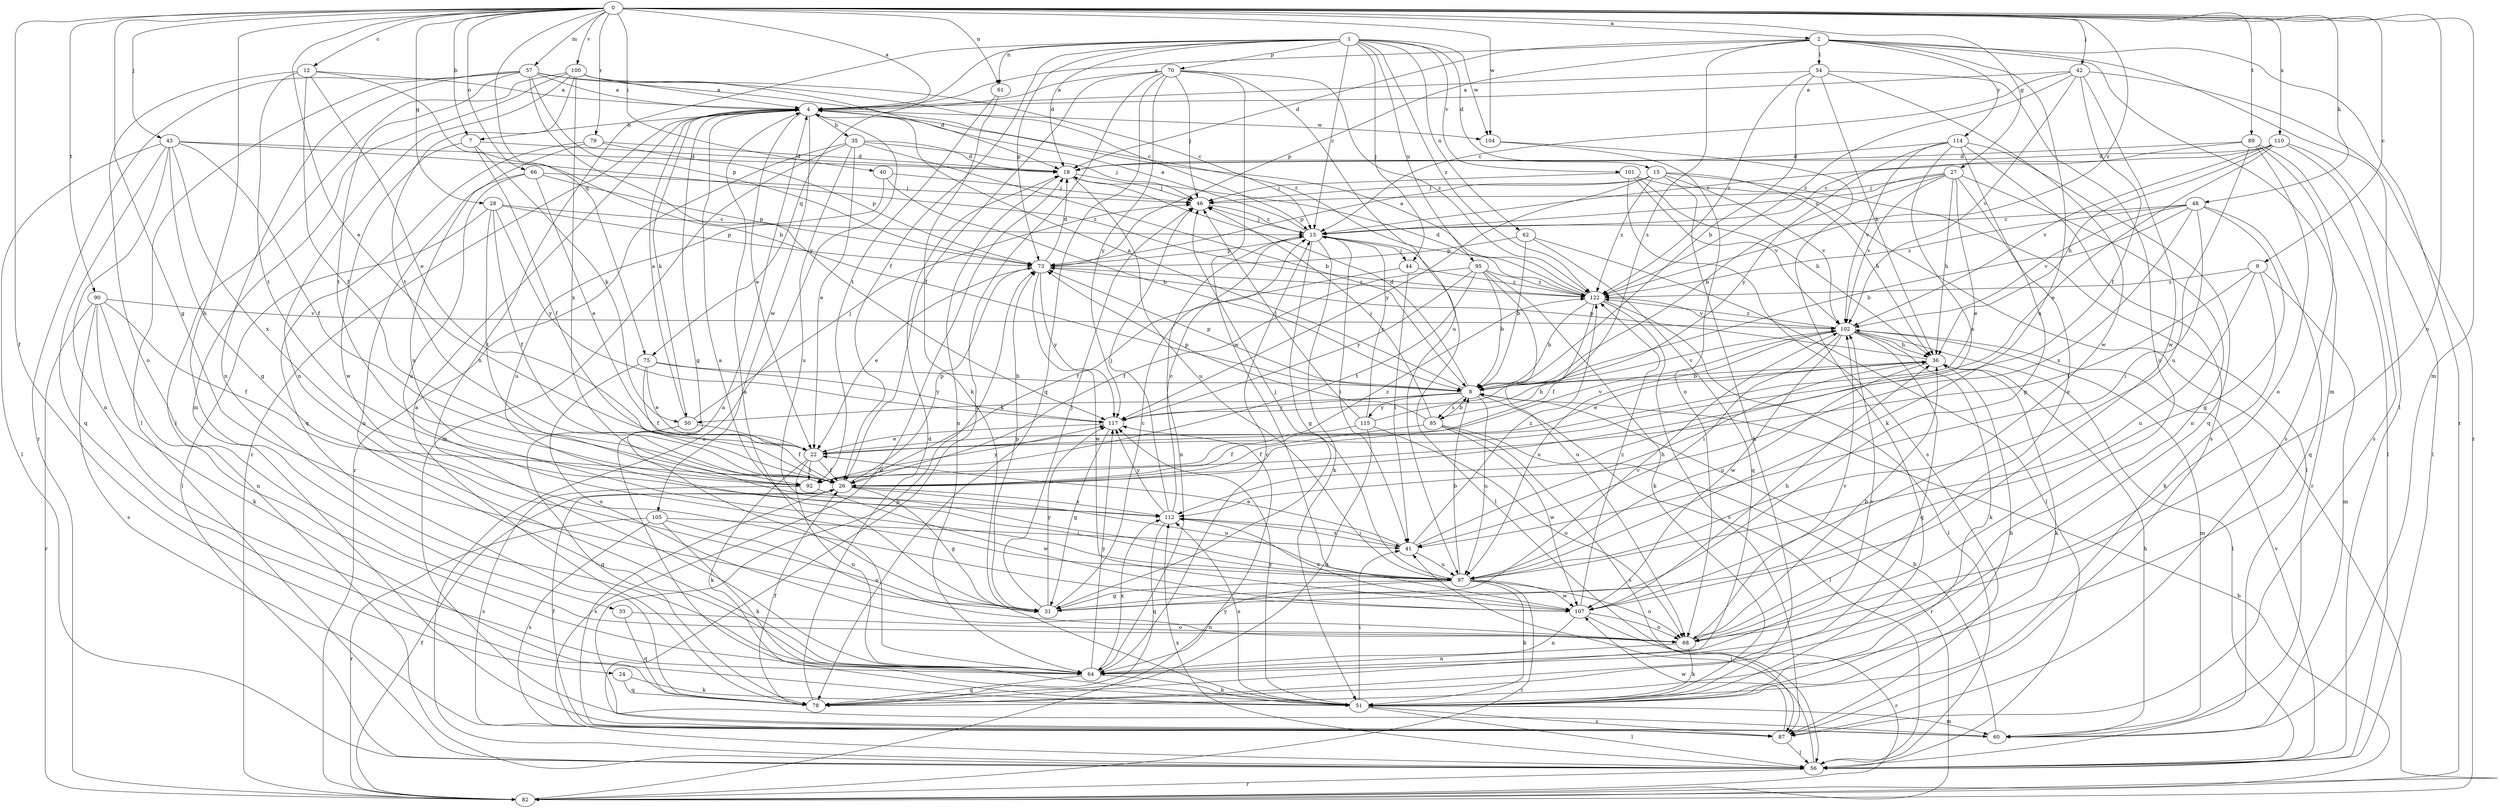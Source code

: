 strict digraph  {
0;
1;
2;
4;
7;
8;
9;
12;
13;
15;
18;
22;
24;
26;
27;
28;
31;
33;
35;
36;
40;
41;
42;
43;
44;
46;
48;
50;
51;
54;
56;
57;
60;
61;
62;
64;
66;
68;
70;
73;
75;
78;
79;
82;
85;
87;
89;
90;
92;
95;
97;
100;
101;
102;
104;
105;
107;
110;
112;
114;
115;
117;
122;
0 -> 2  [label=a];
0 -> 4  [label=a];
0 -> 7  [label=b];
0 -> 9  [label=c];
0 -> 12  [label=c];
0 -> 22  [label=e];
0 -> 24  [label=f];
0 -> 27  [label=g];
0 -> 28  [label=g];
0 -> 31  [label=g];
0 -> 33  [label=h];
0 -> 40  [label=i];
0 -> 42  [label=j];
0 -> 43  [label=j];
0 -> 48  [label=k];
0 -> 57  [label=m];
0 -> 60  [label=m];
0 -> 61  [label=n];
0 -> 66  [label=o];
0 -> 68  [label=o];
0 -> 75  [label=q];
0 -> 79  [label=r];
0 -> 89  [label=t];
0 -> 90  [label=t];
0 -> 100  [label=v];
0 -> 104  [label=w];
0 -> 110  [label=x];
0 -> 122  [label=z];
1 -> 13  [label=c];
1 -> 15  [label=d];
1 -> 18  [label=d];
1 -> 26  [label=f];
1 -> 44  [label=j];
1 -> 61  [label=n];
1 -> 62  [label=n];
1 -> 64  [label=n];
1 -> 70  [label=p];
1 -> 73  [label=p];
1 -> 75  [label=q];
1 -> 95  [label=u];
1 -> 101  [label=v];
1 -> 104  [label=w];
1 -> 122  [label=z];
2 -> 4  [label=a];
2 -> 18  [label=d];
2 -> 54  [label=l];
2 -> 56  [label=l];
2 -> 60  [label=m];
2 -> 73  [label=p];
2 -> 82  [label=r];
2 -> 85  [label=s];
2 -> 97  [label=u];
2 -> 114  [label=y];
4 -> 7  [label=b];
4 -> 22  [label=e];
4 -> 31  [label=g];
4 -> 35  [label=h];
4 -> 50  [label=k];
4 -> 82  [label=r];
4 -> 104  [label=w];
4 -> 105  [label=w];
7 -> 18  [label=d];
7 -> 26  [label=f];
7 -> 50  [label=k];
7 -> 107  [label=w];
8 -> 4  [label=a];
8 -> 18  [label=d];
8 -> 50  [label=k];
8 -> 56  [label=l];
8 -> 73  [label=p];
8 -> 85  [label=s];
8 -> 97  [label=u];
8 -> 102  [label=v];
8 -> 115  [label=y];
8 -> 117  [label=y];
9 -> 51  [label=k];
9 -> 60  [label=m];
9 -> 92  [label=t];
9 -> 97  [label=u];
9 -> 122  [label=z];
12 -> 4  [label=a];
12 -> 8  [label=b];
12 -> 22  [label=e];
12 -> 26  [label=f];
12 -> 68  [label=o];
12 -> 92  [label=t];
13 -> 4  [label=a];
13 -> 31  [label=g];
13 -> 41  [label=i];
13 -> 44  [label=j];
13 -> 46  [label=j];
13 -> 51  [label=k];
13 -> 56  [label=l];
13 -> 64  [label=n];
13 -> 73  [label=p];
15 -> 36  [label=h];
15 -> 46  [label=j];
15 -> 51  [label=k];
15 -> 56  [label=l];
15 -> 73  [label=p];
15 -> 102  [label=v];
15 -> 117  [label=y];
15 -> 122  [label=z];
18 -> 46  [label=j];
18 -> 64  [label=n];
18 -> 97  [label=u];
22 -> 26  [label=f];
22 -> 51  [label=k];
22 -> 64  [label=n];
22 -> 92  [label=t];
22 -> 102  [label=v];
24 -> 51  [label=k];
24 -> 78  [label=q];
26 -> 31  [label=g];
26 -> 73  [label=p];
26 -> 87  [label=s];
26 -> 97  [label=u];
26 -> 112  [label=x];
27 -> 8  [label=b];
27 -> 13  [label=c];
27 -> 22  [label=e];
27 -> 31  [label=g];
27 -> 36  [label=h];
27 -> 46  [label=j];
27 -> 64  [label=n];
27 -> 102  [label=v];
28 -> 13  [label=c];
28 -> 26  [label=f];
28 -> 56  [label=l];
28 -> 73  [label=p];
28 -> 92  [label=t];
28 -> 117  [label=y];
31 -> 4  [label=a];
31 -> 13  [label=c];
31 -> 46  [label=j];
31 -> 73  [label=p];
31 -> 102  [label=v];
31 -> 117  [label=y];
33 -> 68  [label=o];
33 -> 78  [label=q];
35 -> 8  [label=b];
35 -> 18  [label=d];
35 -> 22  [label=e];
35 -> 46  [label=j];
35 -> 60  [label=m];
35 -> 82  [label=r];
35 -> 97  [label=u];
36 -> 8  [label=b];
36 -> 22  [label=e];
36 -> 51  [label=k];
36 -> 73  [label=p];
36 -> 97  [label=u];
40 -> 8  [label=b];
40 -> 46  [label=j];
40 -> 97  [label=u];
41 -> 22  [label=e];
41 -> 36  [label=h];
41 -> 97  [label=u];
41 -> 112  [label=x];
41 -> 122  [label=z];
42 -> 4  [label=a];
42 -> 13  [label=c];
42 -> 26  [label=f];
42 -> 82  [label=r];
42 -> 102  [label=v];
42 -> 107  [label=w];
42 -> 122  [label=z];
43 -> 18  [label=d];
43 -> 26  [label=f];
43 -> 31  [label=g];
43 -> 56  [label=l];
43 -> 64  [label=n];
43 -> 78  [label=q];
43 -> 112  [label=x];
43 -> 122  [label=z];
44 -> 26  [label=f];
44 -> 41  [label=i];
44 -> 122  [label=z];
46 -> 13  [label=c];
48 -> 8  [label=b];
48 -> 13  [label=c];
48 -> 31  [label=g];
48 -> 41  [label=i];
48 -> 78  [label=q];
48 -> 102  [label=v];
48 -> 112  [label=x];
48 -> 122  [label=z];
50 -> 4  [label=a];
50 -> 26  [label=f];
50 -> 46  [label=j];
50 -> 78  [label=q];
51 -> 4  [label=a];
51 -> 36  [label=h];
51 -> 41  [label=i];
51 -> 56  [label=l];
51 -> 60  [label=m];
51 -> 87  [label=s];
51 -> 112  [label=x];
51 -> 117  [label=y];
54 -> 4  [label=a];
54 -> 8  [label=b];
54 -> 36  [label=h];
54 -> 68  [label=o];
54 -> 107  [label=w];
54 -> 122  [label=z];
56 -> 4  [label=a];
56 -> 18  [label=d];
56 -> 41  [label=i];
56 -> 82  [label=r];
56 -> 102  [label=v];
56 -> 112  [label=x];
57 -> 4  [label=a];
57 -> 13  [label=c];
57 -> 56  [label=l];
57 -> 64  [label=n];
57 -> 73  [label=p];
57 -> 82  [label=r];
57 -> 92  [label=t];
57 -> 117  [label=y];
57 -> 122  [label=z];
60 -> 8  [label=b];
60 -> 36  [label=h];
60 -> 73  [label=p];
61 -> 51  [label=k];
61 -> 92  [label=t];
62 -> 8  [label=b];
62 -> 56  [label=l];
62 -> 73  [label=p];
62 -> 78  [label=q];
64 -> 4  [label=a];
64 -> 13  [label=c];
64 -> 51  [label=k];
64 -> 78  [label=q];
64 -> 102  [label=v];
64 -> 112  [label=x];
64 -> 117  [label=y];
66 -> 22  [label=e];
66 -> 46  [label=j];
66 -> 64  [label=n];
66 -> 73  [label=p];
66 -> 97  [label=u];
68 -> 36  [label=h];
68 -> 51  [label=k];
68 -> 64  [label=n];
68 -> 102  [label=v];
70 -> 4  [label=a];
70 -> 26  [label=f];
70 -> 46  [label=j];
70 -> 78  [label=q];
70 -> 87  [label=s];
70 -> 97  [label=u];
70 -> 107  [label=w];
70 -> 117  [label=y];
70 -> 122  [label=z];
73 -> 18  [label=d];
73 -> 22  [label=e];
73 -> 107  [label=w];
73 -> 117  [label=y];
73 -> 122  [label=z];
75 -> 8  [label=b];
75 -> 22  [label=e];
75 -> 26  [label=f];
75 -> 68  [label=o];
75 -> 117  [label=y];
78 -> 4  [label=a];
78 -> 18  [label=d];
78 -> 26  [label=f];
79 -> 18  [label=d];
79 -> 73  [label=p];
79 -> 78  [label=q];
79 -> 97  [label=u];
82 -> 8  [label=b];
82 -> 26  [label=f];
82 -> 117  [label=y];
85 -> 8  [label=b];
85 -> 26  [label=f];
85 -> 46  [label=j];
85 -> 73  [label=p];
85 -> 82  [label=r];
85 -> 87  [label=s];
85 -> 107  [label=w];
87 -> 26  [label=f];
87 -> 56  [label=l];
87 -> 107  [label=w];
89 -> 13  [label=c];
89 -> 18  [label=d];
89 -> 56  [label=l];
89 -> 68  [label=o];
89 -> 87  [label=s];
89 -> 97  [label=u];
90 -> 26  [label=f];
90 -> 51  [label=k];
90 -> 64  [label=n];
90 -> 82  [label=r];
90 -> 87  [label=s];
90 -> 102  [label=v];
92 -> 87  [label=s];
92 -> 107  [label=w];
92 -> 117  [label=y];
92 -> 122  [label=z];
95 -> 8  [label=b];
95 -> 26  [label=f];
95 -> 51  [label=k];
95 -> 68  [label=o];
95 -> 92  [label=t];
95 -> 117  [label=y];
95 -> 122  [label=z];
97 -> 8  [label=b];
97 -> 31  [label=g];
97 -> 46  [label=j];
97 -> 51  [label=k];
97 -> 64  [label=n];
97 -> 68  [label=o];
97 -> 82  [label=r];
97 -> 107  [label=w];
100 -> 4  [label=a];
100 -> 13  [label=c];
100 -> 18  [label=d];
100 -> 56  [label=l];
100 -> 60  [label=m];
100 -> 64  [label=n];
100 -> 92  [label=t];
100 -> 112  [label=x];
101 -> 36  [label=h];
101 -> 46  [label=j];
101 -> 82  [label=r];
101 -> 87  [label=s];
101 -> 102  [label=v];
102 -> 36  [label=h];
102 -> 41  [label=i];
102 -> 51  [label=k];
102 -> 56  [label=l];
102 -> 60  [label=m];
102 -> 78  [label=q];
102 -> 97  [label=u];
102 -> 107  [label=w];
102 -> 122  [label=z];
104 -> 51  [label=k];
104 -> 68  [label=o];
105 -> 41  [label=i];
105 -> 51  [label=k];
105 -> 68  [label=o];
105 -> 82  [label=r];
105 -> 87  [label=s];
107 -> 36  [label=h];
107 -> 64  [label=n];
107 -> 68  [label=o];
107 -> 82  [label=r];
107 -> 112  [label=x];
107 -> 122  [label=z];
110 -> 13  [label=c];
110 -> 18  [label=d];
110 -> 22  [label=e];
110 -> 36  [label=h];
110 -> 56  [label=l];
110 -> 87  [label=s];
110 -> 102  [label=v];
112 -> 13  [label=c];
112 -> 41  [label=i];
112 -> 46  [label=j];
112 -> 78  [label=q];
112 -> 117  [label=y];
114 -> 18  [label=d];
114 -> 68  [label=o];
114 -> 78  [label=q];
114 -> 87  [label=s];
114 -> 102  [label=v];
114 -> 112  [label=x];
114 -> 117  [label=y];
115 -> 13  [label=c];
115 -> 26  [label=f];
115 -> 36  [label=h];
115 -> 46  [label=j];
115 -> 68  [label=o];
115 -> 78  [label=q];
117 -> 22  [label=e];
117 -> 31  [label=g];
122 -> 4  [label=a];
122 -> 8  [label=b];
122 -> 18  [label=d];
122 -> 26  [label=f];
122 -> 56  [label=l];
122 -> 87  [label=s];
122 -> 102  [label=v];
}
